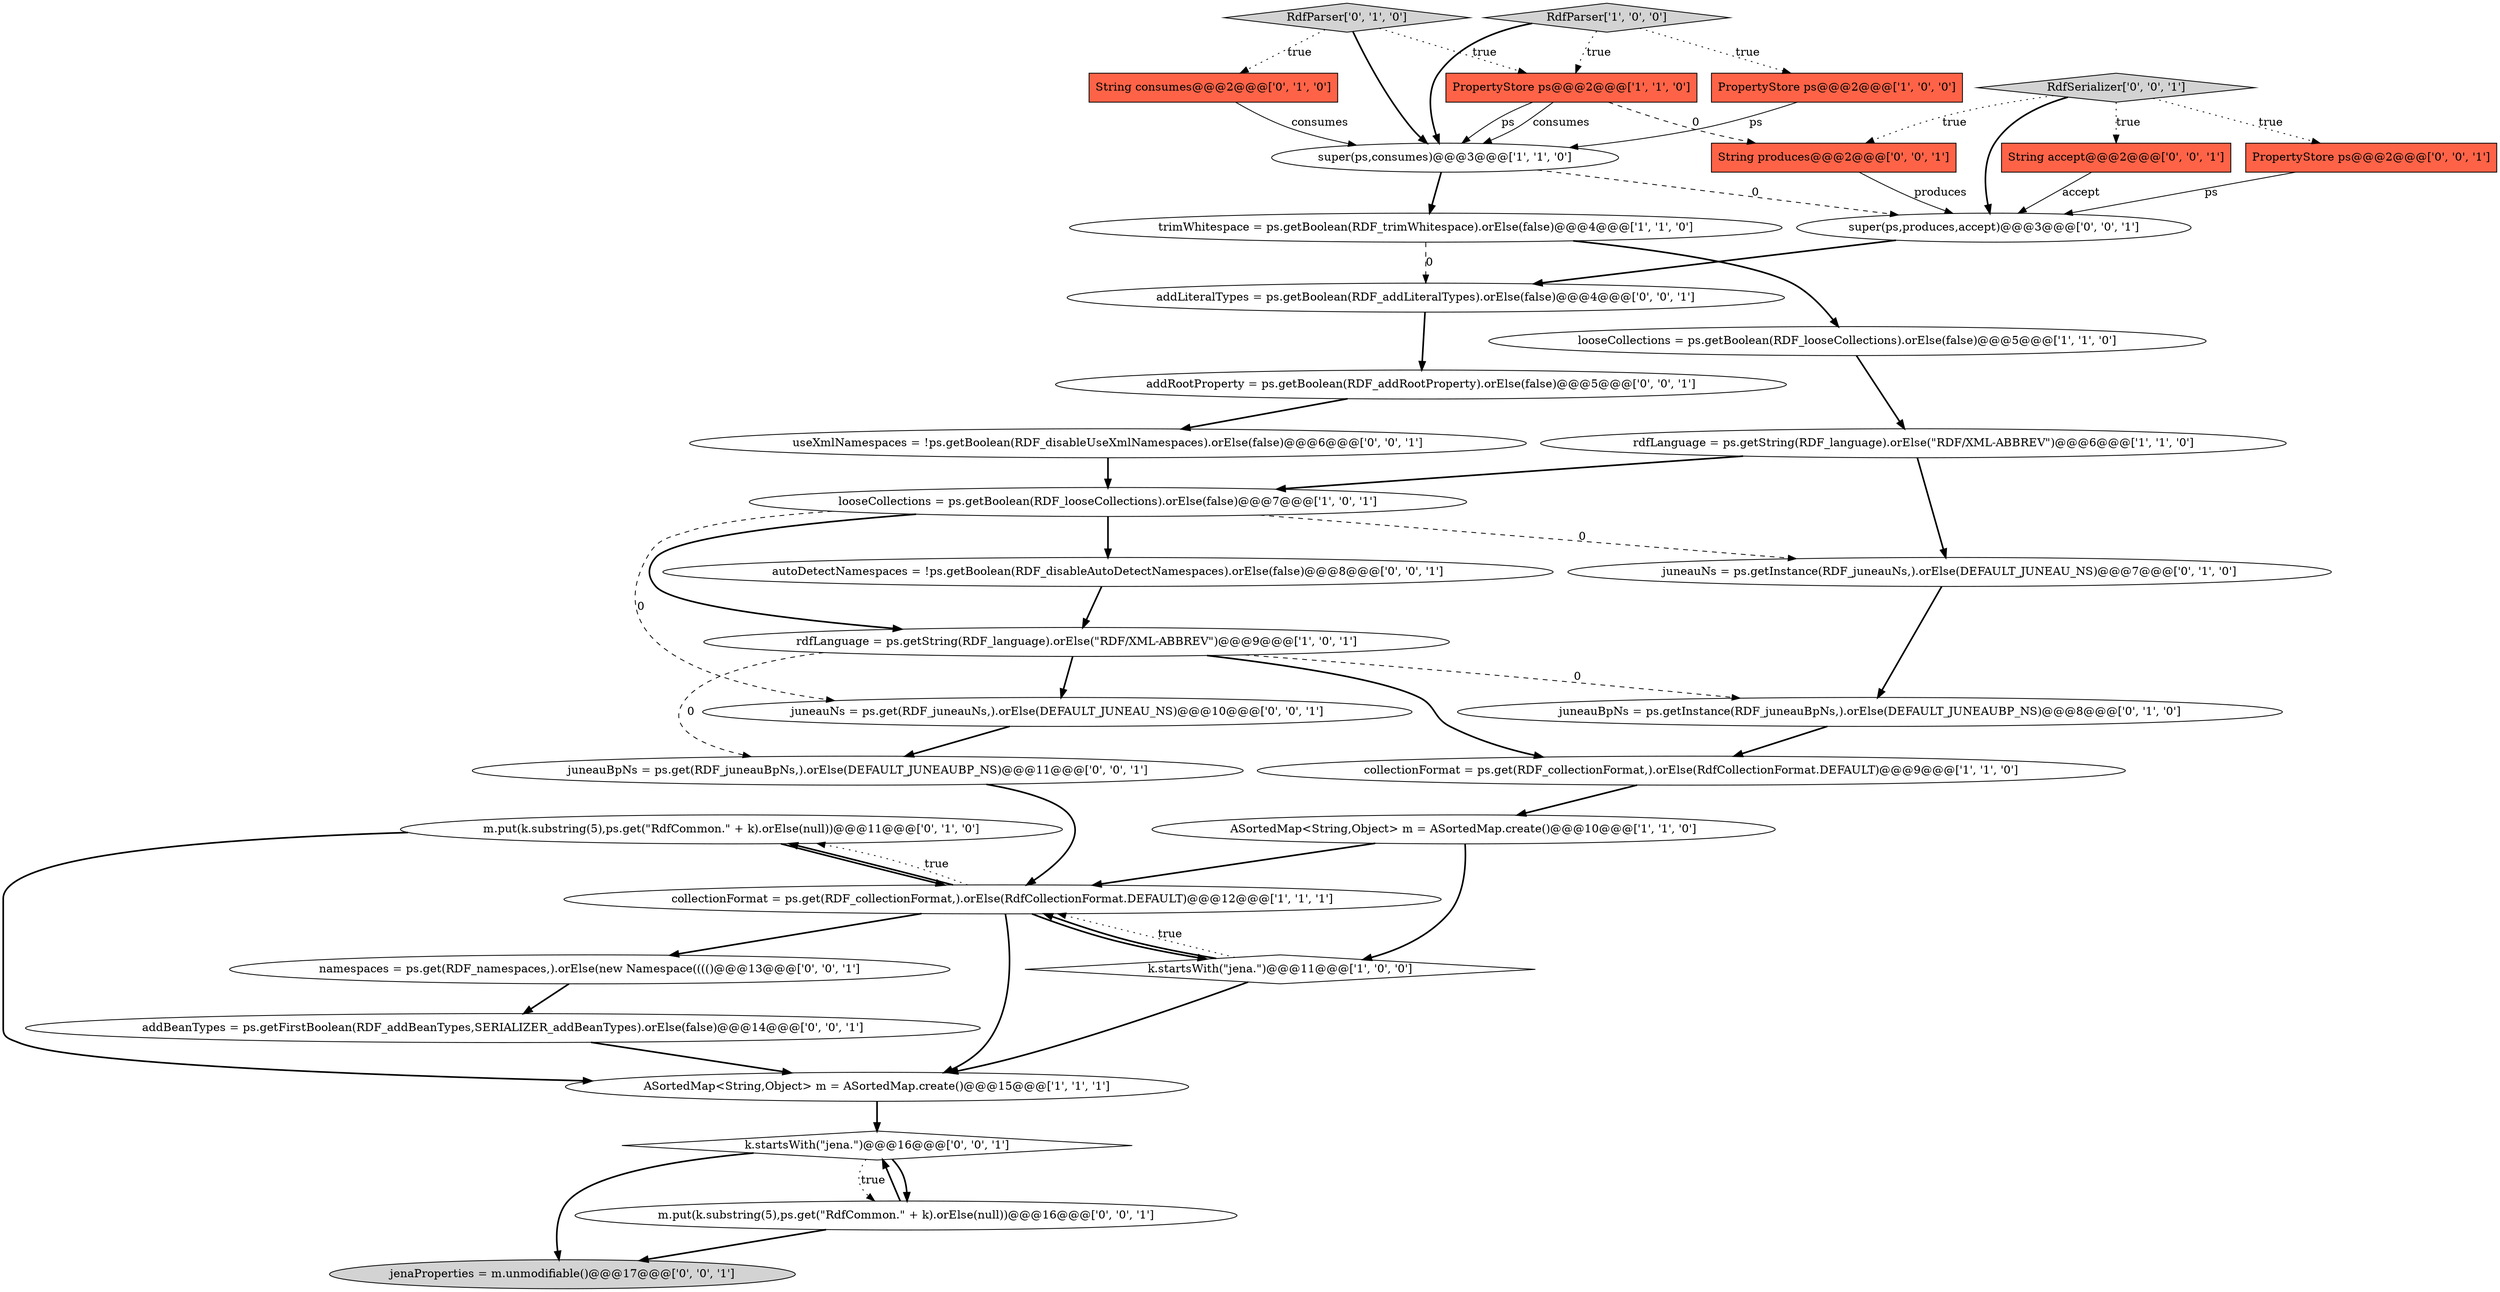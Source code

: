 digraph {
12 [style = filled, label = "ASortedMap<String,Object> m = ASortedMap.create()@@@15@@@['1', '1', '1']", fillcolor = white, shape = ellipse image = "AAA0AAABBB1BBB"];
26 [style = filled, label = "namespaces = ps.get(RDF_namespaces,).orElse(new Namespace(((()@@@13@@@['0', '0', '1']", fillcolor = white, shape = ellipse image = "AAA0AAABBB3BBB"];
6 [style = filled, label = "rdfLanguage = ps.getString(RDF_language).orElse(\"RDF/XML-ABBREV\")@@@9@@@['1', '0', '1']", fillcolor = white, shape = ellipse image = "AAA0AAABBB1BBB"];
24 [style = filled, label = "k.startsWith(\"jena.\")@@@16@@@['0', '0', '1']", fillcolor = white, shape = diamond image = "AAA0AAABBB3BBB"];
27 [style = filled, label = "addLiteralTypes = ps.getBoolean(RDF_addLiteralTypes).orElse(false)@@@4@@@['0', '0', '1']", fillcolor = white, shape = ellipse image = "AAA0AAABBB3BBB"];
25 [style = filled, label = "m.put(k.substring(5),ps.get(\"RdfCommon.\" + k).orElse(null))@@@16@@@['0', '0', '1']", fillcolor = white, shape = ellipse image = "AAA0AAABBB3BBB"];
4 [style = filled, label = "ASortedMap<String,Object> m = ASortedMap.create()@@@10@@@['1', '1', '0']", fillcolor = white, shape = ellipse image = "AAA0AAABBB1BBB"];
19 [style = filled, label = "addRootProperty = ps.getBoolean(RDF_addRootProperty).orElse(false)@@@5@@@['0', '0', '1']", fillcolor = white, shape = ellipse image = "AAA0AAABBB3BBB"];
33 [style = filled, label = "jenaProperties = m.unmodifiable()@@@17@@@['0', '0', '1']", fillcolor = lightgray, shape = ellipse image = "AAA0AAABBB3BBB"];
15 [style = filled, label = "String consumes@@@2@@@['0', '1', '0']", fillcolor = tomato, shape = box image = "AAA0AAABBB2BBB"];
14 [style = filled, label = "m.put(k.substring(5),ps.get(\"RdfCommon.\" + k).orElse(null))@@@11@@@['0', '1', '0']", fillcolor = white, shape = ellipse image = "AAA0AAABBB2BBB"];
32 [style = filled, label = "super(ps,produces,accept)@@@3@@@['0', '0', '1']", fillcolor = white, shape = ellipse image = "AAA0AAABBB3BBB"];
22 [style = filled, label = "String accept@@@2@@@['0', '0', '1']", fillcolor = tomato, shape = box image = "AAA0AAABBB3BBB"];
8 [style = filled, label = "PropertyStore ps@@@2@@@['1', '0', '0']", fillcolor = tomato, shape = box image = "AAA0AAABBB1BBB"];
13 [style = filled, label = "PropertyStore ps@@@2@@@['1', '1', '0']", fillcolor = tomato, shape = box image = "AAA0AAABBB1BBB"];
2 [style = filled, label = "super(ps,consumes)@@@3@@@['1', '1', '0']", fillcolor = white, shape = ellipse image = "AAA0AAABBB1BBB"];
18 [style = filled, label = "juneauNs = ps.getInstance(RDF_juneauNs,).orElse(DEFAULT_JUNEAU_NS)@@@7@@@['0', '1', '0']", fillcolor = white, shape = ellipse image = "AAA1AAABBB2BBB"];
21 [style = filled, label = "juneauBpNs = ps.get(RDF_juneauBpNs,).orElse(DEFAULT_JUNEAUBP_NS)@@@11@@@['0', '0', '1']", fillcolor = white, shape = ellipse image = "AAA0AAABBB3BBB"];
20 [style = filled, label = "autoDetectNamespaces = !ps.getBoolean(RDF_disableAutoDetectNamespaces).orElse(false)@@@8@@@['0', '0', '1']", fillcolor = white, shape = ellipse image = "AAA0AAABBB3BBB"];
17 [style = filled, label = "RdfParser['0', '1', '0']", fillcolor = lightgray, shape = diamond image = "AAA0AAABBB2BBB"];
9 [style = filled, label = "trimWhitespace = ps.getBoolean(RDF_trimWhitespace).orElse(false)@@@4@@@['1', '1', '0']", fillcolor = white, shape = ellipse image = "AAA0AAABBB1BBB"];
0 [style = filled, label = "k.startsWith(\"jena.\")@@@11@@@['1', '0', '0']", fillcolor = white, shape = diamond image = "AAA0AAABBB1BBB"];
28 [style = filled, label = "PropertyStore ps@@@2@@@['0', '0', '1']", fillcolor = tomato, shape = box image = "AAA0AAABBB3BBB"];
23 [style = filled, label = "addBeanTypes = ps.getFirstBoolean(RDF_addBeanTypes,SERIALIZER_addBeanTypes).orElse(false)@@@14@@@['0', '0', '1']", fillcolor = white, shape = ellipse image = "AAA0AAABBB3BBB"];
7 [style = filled, label = "collectionFormat = ps.get(RDF_collectionFormat,).orElse(RdfCollectionFormat.DEFAULT)@@@9@@@['1', '1', '0']", fillcolor = white, shape = ellipse image = "AAA0AAABBB1BBB"];
31 [style = filled, label = "String produces@@@2@@@['0', '0', '1']", fillcolor = tomato, shape = box image = "AAA0AAABBB3BBB"];
16 [style = filled, label = "juneauBpNs = ps.getInstance(RDF_juneauBpNs,).orElse(DEFAULT_JUNEAUBP_NS)@@@8@@@['0', '1', '0']", fillcolor = white, shape = ellipse image = "AAA1AAABBB2BBB"];
29 [style = filled, label = "juneauNs = ps.get(RDF_juneauNs,).orElse(DEFAULT_JUNEAU_NS)@@@10@@@['0', '0', '1']", fillcolor = white, shape = ellipse image = "AAA0AAABBB3BBB"];
3 [style = filled, label = "looseCollections = ps.getBoolean(RDF_looseCollections).orElse(false)@@@5@@@['1', '1', '0']", fillcolor = white, shape = ellipse image = "AAA0AAABBB1BBB"];
1 [style = filled, label = "RdfParser['1', '0', '0']", fillcolor = lightgray, shape = diamond image = "AAA0AAABBB1BBB"];
34 [style = filled, label = "RdfSerializer['0', '0', '1']", fillcolor = lightgray, shape = diamond image = "AAA0AAABBB3BBB"];
30 [style = filled, label = "useXmlNamespaces = !ps.getBoolean(RDF_disableUseXmlNamespaces).orElse(false)@@@6@@@['0', '0', '1']", fillcolor = white, shape = ellipse image = "AAA0AAABBB3BBB"];
11 [style = filled, label = "looseCollections = ps.getBoolean(RDF_looseCollections).orElse(false)@@@7@@@['1', '0', '1']", fillcolor = white, shape = ellipse image = "AAA0AAABBB1BBB"];
10 [style = filled, label = "rdfLanguage = ps.getString(RDF_language).orElse(\"RDF/XML-ABBREV\")@@@6@@@['1', '1', '0']", fillcolor = white, shape = ellipse image = "AAA0AAABBB1BBB"];
5 [style = filled, label = "collectionFormat = ps.get(RDF_collectionFormat,).orElse(RdfCollectionFormat.DEFAULT)@@@12@@@['1', '1', '1']", fillcolor = white, shape = ellipse image = "AAA0AAABBB1BBB"];
14->5 [style = bold, label=""];
29->21 [style = bold, label=""];
5->14 [style = dotted, label="true"];
5->14 [style = bold, label=""];
3->10 [style = bold, label=""];
1->8 [style = dotted, label="true"];
11->20 [style = bold, label=""];
20->6 [style = bold, label=""];
19->30 [style = bold, label=""];
24->33 [style = bold, label=""];
13->2 [style = solid, label="ps"];
25->24 [style = bold, label=""];
4->5 [style = bold, label=""];
9->3 [style = bold, label=""];
31->32 [style = solid, label="produces"];
17->13 [style = dotted, label="true"];
32->27 [style = bold, label=""];
30->11 [style = bold, label=""];
14->12 [style = bold, label=""];
25->33 [style = bold, label=""];
28->32 [style = solid, label="ps"];
15->2 [style = solid, label="consumes"];
10->11 [style = bold, label=""];
13->31 [style = dashed, label="0"];
11->6 [style = bold, label=""];
5->26 [style = bold, label=""];
12->24 [style = bold, label=""];
10->18 [style = bold, label=""];
0->5 [style = dotted, label="true"];
11->29 [style = dashed, label="0"];
2->9 [style = bold, label=""];
17->15 [style = dotted, label="true"];
5->0 [style = bold, label=""];
6->29 [style = bold, label=""];
0->12 [style = bold, label=""];
23->12 [style = bold, label=""];
7->4 [style = bold, label=""];
1->13 [style = dotted, label="true"];
21->5 [style = bold, label=""];
34->28 [style = dotted, label="true"];
18->16 [style = bold, label=""];
13->2 [style = solid, label="consumes"];
11->18 [style = dashed, label="0"];
34->31 [style = dotted, label="true"];
6->16 [style = dashed, label="0"];
6->21 [style = dashed, label="0"];
16->7 [style = bold, label=""];
26->23 [style = bold, label=""];
5->12 [style = bold, label=""];
27->19 [style = bold, label=""];
24->25 [style = bold, label=""];
24->25 [style = dotted, label="true"];
6->7 [style = bold, label=""];
0->5 [style = bold, label=""];
2->32 [style = dashed, label="0"];
8->2 [style = solid, label="ps"];
22->32 [style = solid, label="accept"];
34->22 [style = dotted, label="true"];
1->2 [style = bold, label=""];
9->27 [style = dashed, label="0"];
4->0 [style = bold, label=""];
17->2 [style = bold, label=""];
34->32 [style = bold, label=""];
}
